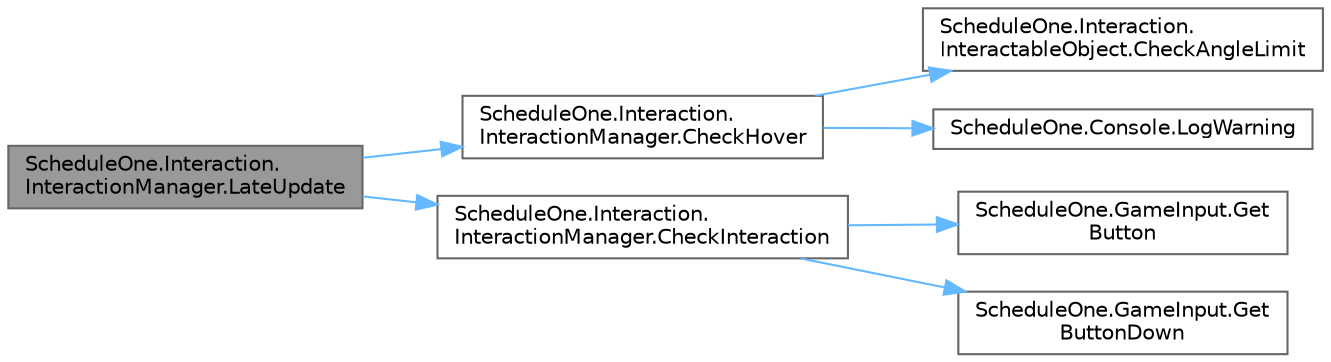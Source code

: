 digraph "ScheduleOne.Interaction.InteractionManager.LateUpdate"
{
 // LATEX_PDF_SIZE
  bgcolor="transparent";
  edge [fontname=Helvetica,fontsize=10,labelfontname=Helvetica,labelfontsize=10];
  node [fontname=Helvetica,fontsize=10,shape=box,height=0.2,width=0.4];
  rankdir="LR";
  Node1 [id="Node000001",label="ScheduleOne.Interaction.\lInteractionManager.LateUpdate",height=0.2,width=0.4,color="gray40", fillcolor="grey60", style="filled", fontcolor="black",tooltip=" "];
  Node1 -> Node2 [id="edge1_Node000001_Node000002",color="steelblue1",style="solid",tooltip=" "];
  Node2 [id="Node000002",label="ScheduleOne.Interaction.\lInteractionManager.CheckHover",height=0.2,width=0.4,color="grey40", fillcolor="white", style="filled",URL="$class_schedule_one_1_1_interaction_1_1_interaction_manager.html#abf89731163a65386d7d4077e14d5ffac",tooltip=" "];
  Node2 -> Node3 [id="edge2_Node000002_Node000003",color="steelblue1",style="solid",tooltip=" "];
  Node3 [id="Node000003",label="ScheduleOne.Interaction.\lInteractableObject.CheckAngleLimit",height=0.2,width=0.4,color="grey40", fillcolor="white", style="filled",URL="$class_schedule_one_1_1_interaction_1_1_interactable_object.html#ab92ac58608773ac447be60f2fe79d72e",tooltip=" "];
  Node2 -> Node4 [id="edge3_Node000002_Node000004",color="steelblue1",style="solid",tooltip=" "];
  Node4 [id="Node000004",label="ScheduleOne.Console.LogWarning",height=0.2,width=0.4,color="grey40", fillcolor="white", style="filled",URL="$class_schedule_one_1_1_console.html#a4af4a471d16b1029b44a8121bf41d45c",tooltip=" "];
  Node1 -> Node5 [id="edge4_Node000001_Node000005",color="steelblue1",style="solid",tooltip=" "];
  Node5 [id="Node000005",label="ScheduleOne.Interaction.\lInteractionManager.CheckInteraction",height=0.2,width=0.4,color="grey40", fillcolor="white", style="filled",URL="$class_schedule_one_1_1_interaction_1_1_interaction_manager.html#a1d5d0dd2b9c229d95368c8b4cea25ae0",tooltip=" "];
  Node5 -> Node6 [id="edge5_Node000005_Node000006",color="steelblue1",style="solid",tooltip=" "];
  Node6 [id="Node000006",label="ScheduleOne.GameInput.Get\lButton",height=0.2,width=0.4,color="grey40", fillcolor="white", style="filled",URL="$class_schedule_one_1_1_game_input.html#a82ccf8c0156e81f595f0315a5f8f1e5a",tooltip=" "];
  Node5 -> Node7 [id="edge6_Node000005_Node000007",color="steelblue1",style="solid",tooltip=" "];
  Node7 [id="Node000007",label="ScheduleOne.GameInput.Get\lButtonDown",height=0.2,width=0.4,color="grey40", fillcolor="white", style="filled",URL="$class_schedule_one_1_1_game_input.html#a5ad7f37345fd9db31ecd2d23229ee8e3",tooltip=" "];
}
